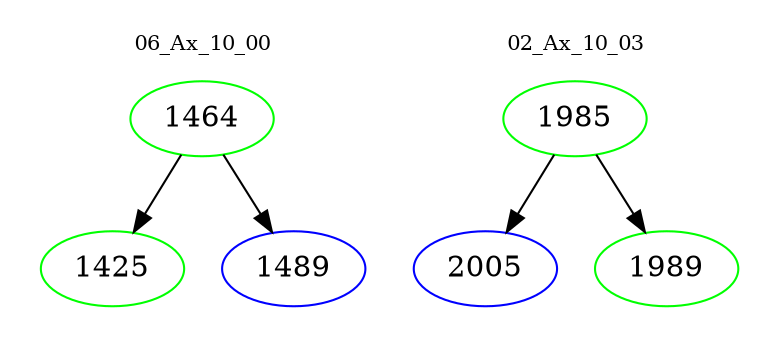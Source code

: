 digraph{
subgraph cluster_0 {
color = white
label = "06_Ax_10_00";
fontsize=10;
T0_1464 [label="1464", color="green"]
T0_1464 -> T0_1425 [color="black"]
T0_1425 [label="1425", color="green"]
T0_1464 -> T0_1489 [color="black"]
T0_1489 [label="1489", color="blue"]
}
subgraph cluster_1 {
color = white
label = "02_Ax_10_03";
fontsize=10;
T1_1985 [label="1985", color="green"]
T1_1985 -> T1_2005 [color="black"]
T1_2005 [label="2005", color="blue"]
T1_1985 -> T1_1989 [color="black"]
T1_1989 [label="1989", color="green"]
}
}
